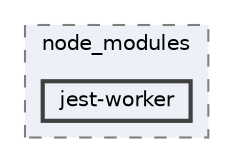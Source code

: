 digraph "pkiclassroomrescheduler/src/main/frontend/node_modules/eslint-webpack-plugin/node_modules/jest-worker"
{
 // LATEX_PDF_SIZE
  bgcolor="transparent";
  edge [fontname=Helvetica,fontsize=10,labelfontname=Helvetica,labelfontsize=10];
  node [fontname=Helvetica,fontsize=10,shape=box,height=0.2,width=0.4];
  compound=true
  subgraph clusterdir_31029411ff4df29fb1b2a81ecc509ebc {
    graph [ bgcolor="#edf0f7", pencolor="grey50", label="node_modules", fontname=Helvetica,fontsize=10 style="filled,dashed", URL="dir_31029411ff4df29fb1b2a81ecc509ebc.html",tooltip=""]
  dir_0958f178ba6f1ae7e14133d71aeae23f [label="jest-worker", fillcolor="#edf0f7", color="grey25", style="filled,bold", URL="dir_0958f178ba6f1ae7e14133d71aeae23f.html",tooltip=""];
  }
}
